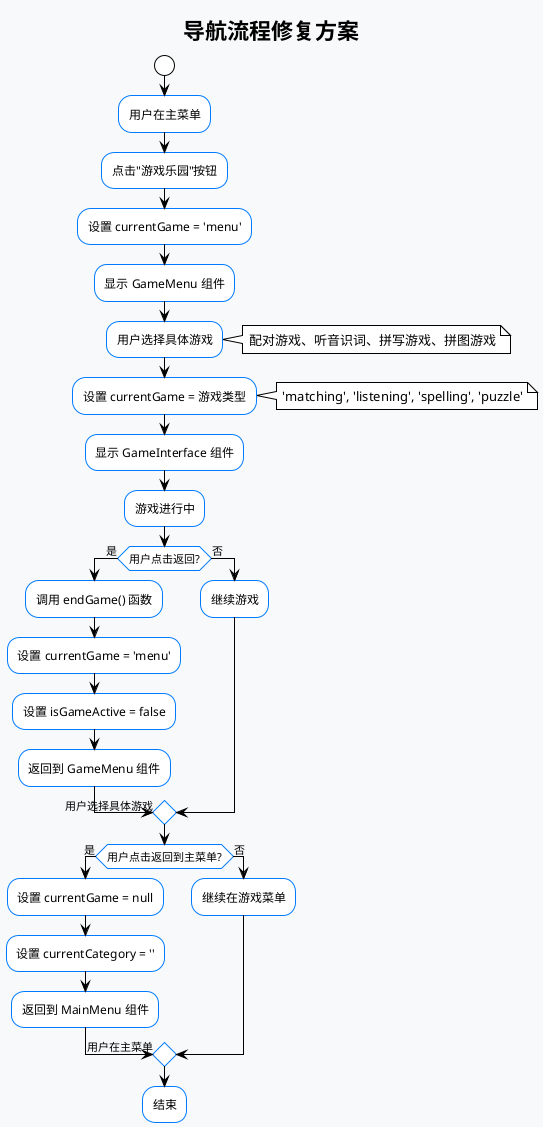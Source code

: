 @startuml
!theme plain
skinparam backgroundColor #f8f9fa
skinparam activityBackgroundColor #ffffff
skinparam activityBorderColor #007bff
skinparam activityFontColor #000000
skinparam activityDiamondBackgroundColor #ffffff
skinparam activityDiamondBorderColor #007bff

title 导航流程修复方案

start

:用户在主菜单;
:点击"游戏乐园"按钮;
:设置 currentGame = 'menu';
:显示 GameMenu 组件;

:用户选择具体游戏;
note right: 配对游戏、听音识词、拼写游戏、拼图游戏

:设置 currentGame = 游戏类型;
note right: 'matching', 'listening', 'spelling', 'puzzle'

:显示 GameInterface 组件;
:游戏进行中;

if (用户点击返回?) then (是)
  :调用 endGame() 函数;
  :设置 currentGame = 'menu';
  :设置 isGameActive = false;
  :返回到 GameMenu 组件;
  -> 用户选择具体游戏;
else (否)
  :继续游戏;
endif

if (用户点击返回到主菜单?) then (是)
  :设置 currentGame = null;
  :设置 currentCategory = '';
  :返回到 MainMenu 组件;
  -> 用户在主菜单;
else (否)
  :继续在游戏菜单;
endif

:结束;

@enduml
